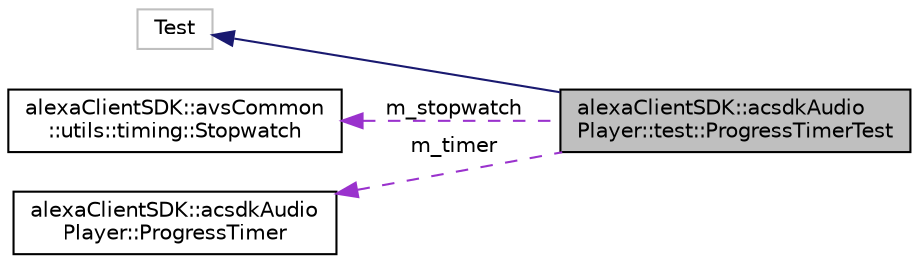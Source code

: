 digraph "alexaClientSDK::acsdkAudioPlayer::test::ProgressTimerTest"
{
 // LATEX_PDF_SIZE
  edge [fontname="Helvetica",fontsize="10",labelfontname="Helvetica",labelfontsize="10"];
  node [fontname="Helvetica",fontsize="10",shape=record];
  rankdir="LR";
  Node1 [label="alexaClientSDK::acsdkAudio\lPlayer::test::ProgressTimerTest",height=0.2,width=0.4,color="black", fillcolor="grey75", style="filled", fontcolor="black",tooltip=" "];
  Node2 -> Node1 [dir="back",color="midnightblue",fontsize="10",style="solid",fontname="Helvetica"];
  Node2 [label="Test",height=0.2,width=0.4,color="grey75", fillcolor="white", style="filled",tooltip=" "];
  Node3 -> Node1 [dir="back",color="darkorchid3",fontsize="10",style="dashed",label=" m_stopwatch" ,fontname="Helvetica"];
  Node3 [label="alexaClientSDK::avsCommon\l::utils::timing::Stopwatch",height=0.2,width=0.4,color="black", fillcolor="white", style="filled",URL="$classalexa_client_s_d_k_1_1avs_common_1_1utils_1_1timing_1_1_stopwatch.html",tooltip=" "];
  Node4 -> Node1 [dir="back",color="darkorchid3",fontsize="10",style="dashed",label=" m_timer" ,fontname="Helvetica"];
  Node4 [label="alexaClientSDK::acsdkAudio\lPlayer::ProgressTimer",height=0.2,width=0.4,color="black", fillcolor="white", style="filled",URL="$classalexa_client_s_d_k_1_1acsdk_audio_player_1_1_progress_timer.html",tooltip=" "];
}
